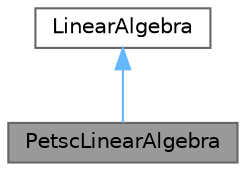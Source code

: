 digraph "PetscLinearAlgebra"
{
 // LATEX_PDF_SIZE
  bgcolor="transparent";
  edge [fontname=Helvetica,fontsize=10,labelfontname=Helvetica,labelfontsize=10];
  node [fontname=Helvetica,fontsize=10,shape=box,height=0.2,width=0.4];
  Node1 [id="Node000001",label="PetscLinearAlgebra",height=0.2,width=0.4,color="gray40", fillcolor="grey60", style="filled", fontcolor="black",tooltip="The PetscLinearAlgebra class implements the LinearAlgebra interface for the PETSc numerical linear al..."];
  Node2 -> Node1 [id="edge1_Node000001_Node000002",dir="back",color="steelblue1",style="solid",tooltip=" "];
  Node2 [id="Node000002",label="LinearAlgebra",height=0.2,width=0.4,color="gray40", fillcolor="white", style="filled",URL="$class_linear_algebra.html",tooltip="The LinearAlgebra class provides an abstract interface to linear algebra frameworks: FSILS,..."];
}
